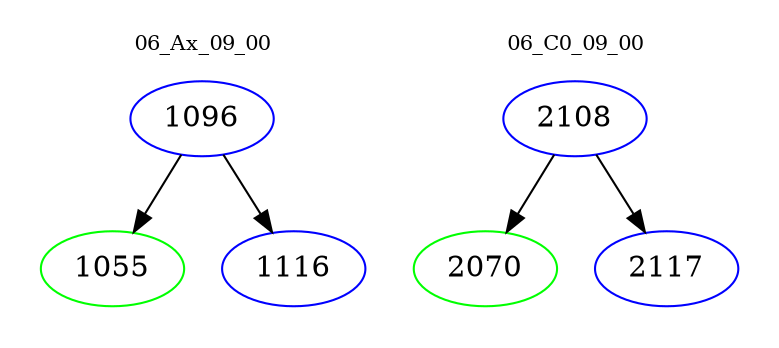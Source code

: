 digraph{
subgraph cluster_0 {
color = white
label = "06_Ax_09_00";
fontsize=10;
T0_1096 [label="1096", color="blue"]
T0_1096 -> T0_1055 [color="black"]
T0_1055 [label="1055", color="green"]
T0_1096 -> T0_1116 [color="black"]
T0_1116 [label="1116", color="blue"]
}
subgraph cluster_1 {
color = white
label = "06_C0_09_00";
fontsize=10;
T1_2108 [label="2108", color="blue"]
T1_2108 -> T1_2070 [color="black"]
T1_2070 [label="2070", color="green"]
T1_2108 -> T1_2117 [color="black"]
T1_2117 [label="2117", color="blue"]
}
}
